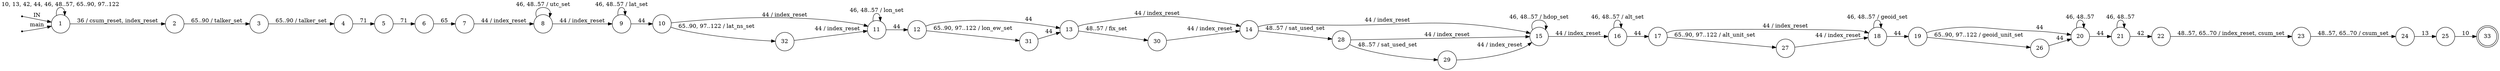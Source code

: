 digraph nmea {
	rankdir=LR;
	node [ shape = point ];
	ENTRY;
	en_1;
	node [ shape = circle, height = 0.2 ];
	node [ fixedsize = true, height = 0.65, shape = doublecircle ];
	33;
	node [ shape = circle ];
	1 -> 1 [ label = "10, 13, 42, 44, 46, 48..57, 65..90, 97..122" ];
	1 -> 2 [ label = "36 / csum_reset, index_reset" ];
	2 -> 3 [ label = "65..90 / talker_set" ];
	3 -> 4 [ label = "65..90 / talker_set" ];
	4 -> 5 [ label = "71" ];
	5 -> 6 [ label = "71" ];
	6 -> 7 [ label = "65" ];
	7 -> 8 [ label = "44 / index_reset" ];
	8 -> 9 [ label = "44 / index_reset" ];
	8 -> 8 [ label = "46, 48..57 / utc_set" ];
	9 -> 10 [ label = "44" ];
	9 -> 9 [ label = "46, 48..57 / lat_set" ];
	10 -> 11 [ label = "44 / index_reset" ];
	10 -> 32 [ label = "65..90, 97..122 / lat_ns_set" ];
	11 -> 12 [ label = "44" ];
	11 -> 11 [ label = "46, 48..57 / lon_set" ];
	12 -> 13 [ label = "44" ];
	12 -> 31 [ label = "65..90, 97..122 / lon_ew_set" ];
	13 -> 14 [ label = "44 / index_reset" ];
	13 -> 30 [ label = "48..57 / fix_set" ];
	14 -> 15 [ label = "44 / index_reset" ];
	14 -> 28 [ label = "48..57 / sat_used_set" ];
	15 -> 16 [ label = "44 / index_reset" ];
	15 -> 15 [ label = "46, 48..57 / hdop_set" ];
	16 -> 17 [ label = "44" ];
	16 -> 16 [ label = "46, 48..57 / alt_set" ];
	17 -> 18 [ label = "44 / index_reset" ];
	17 -> 27 [ label = "65..90, 97..122 / alt_unit_set" ];
	18 -> 19 [ label = "44" ];
	18 -> 18 [ label = "46, 48..57 / geoid_set" ];
	19 -> 20 [ label = "44" ];
	19 -> 26 [ label = "65..90, 97..122 / geoid_unit_set" ];
	20 -> 21 [ label = "44" ];
	20 -> 20 [ label = "46, 48..57" ];
	21 -> 22 [ label = "42" ];
	21 -> 21 [ label = "46, 48..57" ];
	22 -> 23 [ label = "48..57, 65..70 / index_reset, csum_set" ];
	23 -> 24 [ label = "48..57, 65..70 / csum_set" ];
	24 -> 25 [ label = "13" ];
	25 -> 33 [ label = "10" ];
	26 -> 20 [ label = "44" ];
	27 -> 18 [ label = "44 / index_reset" ];
	28 -> 15 [ label = "44 / index_reset" ];
	28 -> 29 [ label = "48..57 / sat_used_set" ];
	29 -> 15 [ label = "44 / index_reset" ];
	30 -> 14 [ label = "44 / index_reset" ];
	31 -> 13 [ label = "44" ];
	32 -> 11 [ label = "44 / index_reset" ];
	ENTRY -> 1 [ label = "IN" ];
	en_1 -> 1 [ label = "main" ];
}
